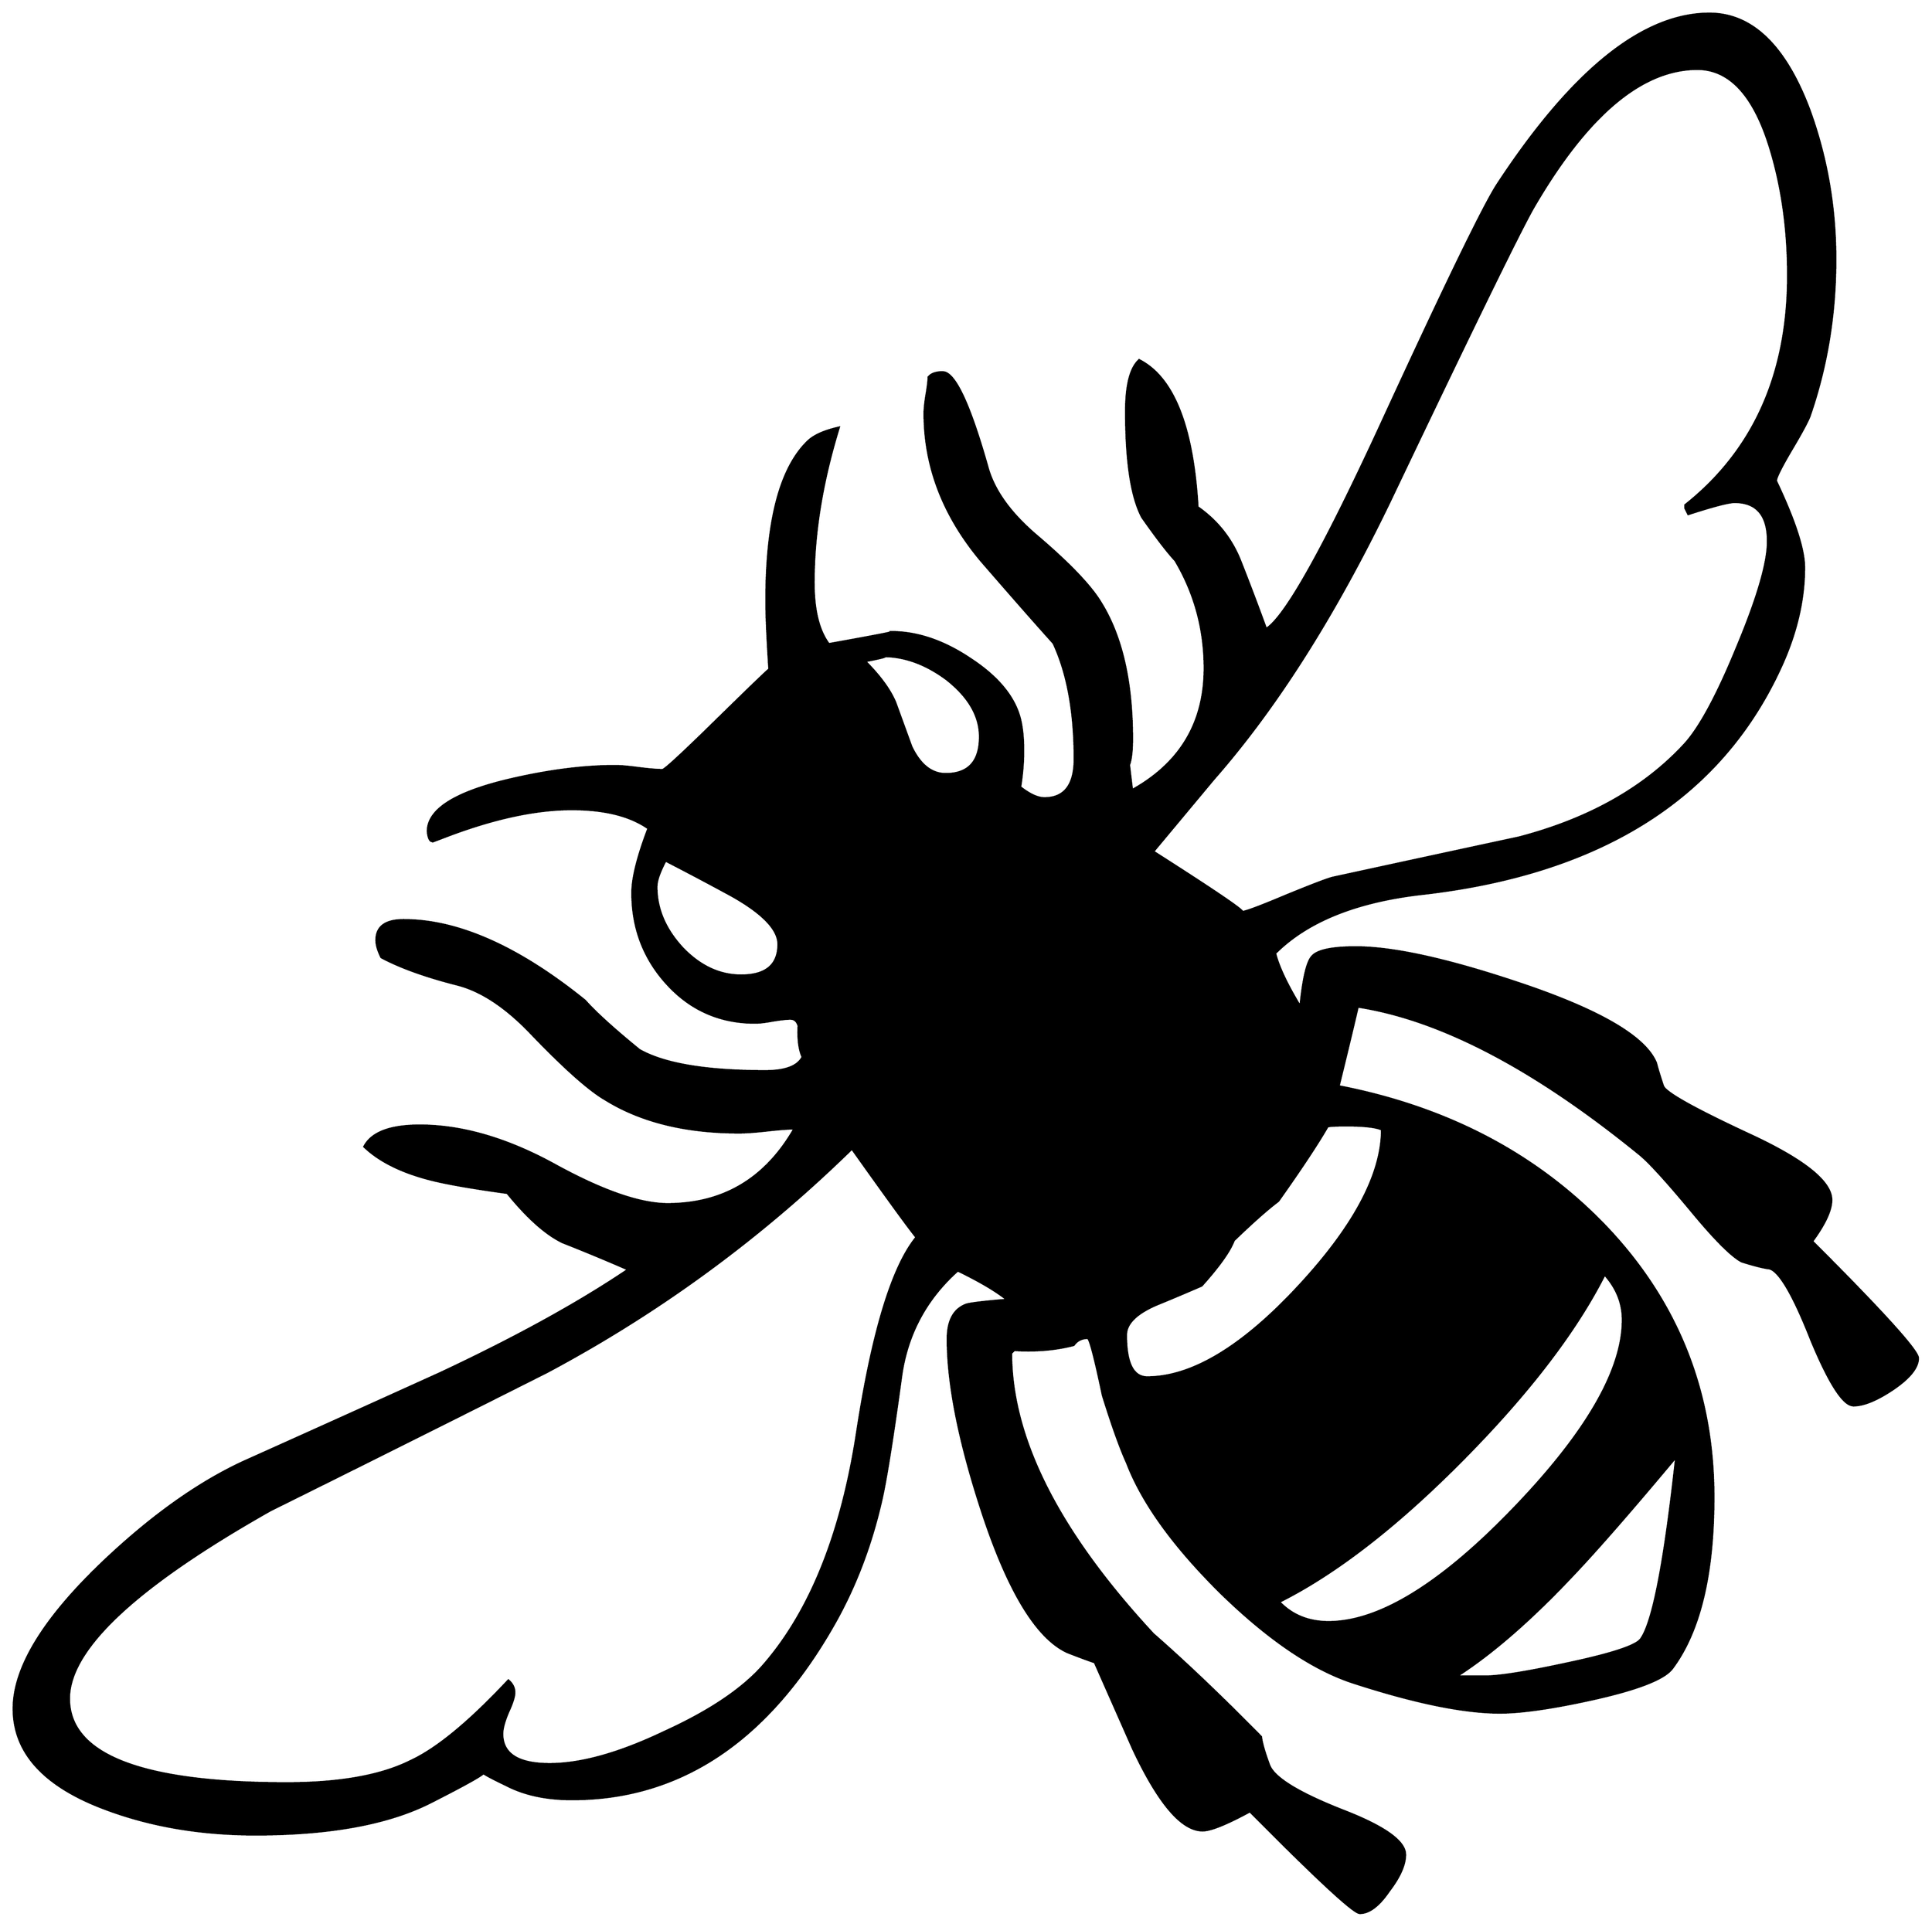 


\begin{tikzpicture}[y=0.80pt, x=0.80pt, yscale=-1.0, xscale=1.0, inner sep=0pt, outer sep=0pt]
\begin{scope}[shift={(100.0,1735.0)},nonzero rule]
  \path[draw=.,fill=.,line width=1.600pt] (1972.0,-219.0) ..
    controls (1972.0,-209.667) and (1963.667,-199.333) ..
    (1947.0,-188.0) .. controls (1931.0,-177.333) and
    (1918.0,-172.0) .. (1908.0,-172.0) .. controls
    (1898.0,-172.0) and (1884.0,-193.667) .. (1866.0,-237.0) ..
    controls (1848.667,-281.0) and (1835.0,-304.667) ..
    (1825.0,-308.0) .. controls (1819.0,-308.667) and
    (1809.667,-311.0) .. (1797.0,-315.0) .. controls
    (1787.0,-320.333) and (1770.667,-336.667) .. (1748.0,-364.0) ..
    controls (1722.0,-395.333) and (1704.333,-414.667) ..
    (1695.0,-422.0) .. controls (1591.0,-506.667) and
    (1498.0,-555.333) .. (1416.0,-568.0) .. controls
    (1412.0,-550.667) and (1405.667,-524.333) .. (1397.0,-489.0) ..
    controls (1503.667,-468.333) and (1591.333,-422.667) ..
    (1660.0,-352.0) .. controls (1732.667,-276.667) and
    (1769.0,-186.333) .. (1769.0,-81.0) .. controls (1769.0,-4.333)
    and (1755.333,52.333) .. (1728.0,89.0) .. controls (1720.0,99.667)
    and (1693.333,110.0) .. (1648.0,120.0) .. controls
    (1608.667,128.667) and (1578.333,133.0) .. (1557.0,133.0) ..
    controls (1521.667,133.0) and (1474.0,123.333) .. (1414.0,104.0)
    .. controls (1373.333,91.333) and (1329.0,61.667) .. (1281.0,15.0)
    .. controls (1233.667,-31.667) and (1202.333,-75.0) ..
    (1187.0,-115.0) .. controls (1180.333,-129.667) and
    (1172.333,-152.0) .. (1163.0,-182.0) .. controls
    (1155.0,-220.0) and (1150.0,-239.0) .. (1148.0,-239.0) ..
    controls (1142.0,-239.0) and (1137.333,-236.667) ..
    (1134.0,-232.0) .. controls (1116.0,-227.333) and
    (1096.333,-225.667) .. (1075.0,-227.0) -- (1072.0,-224.0) ..
    controls (1072.0,-139.333) and (1119.0,-46.333) .. (1213.0,55.0)
    .. controls (1245.0,83.0) and (1280.667,117.0) ..
    (1320.0,157.0) .. controls (1320.667,163.0) and (1323.333,172.333)
    .. (1328.0,185.0) .. controls (1332.667,197.667) and
    (1357.0,212.667) .. (1401.0,230.0) .. controls (1442.333,246.0)
    and (1463.0,260.667) .. (1463.0,274.0) .. controls
    (1463.0,284.0) and (1457.667,296.0) .. (1447.0,310.0) ..
    controls (1437.0,324.667) and (1427.333,332.0) .. (1418.0,332.0)
    .. controls (1412.0,332.0) and (1375.667,298.333) ..
    (1309.0,231.0) .. controls (1285.667,243.667) and (1270.0,250.0)
    .. (1262.0,250.0) .. controls (1241.333,250.0) and
    (1218.333,223.0) .. (1193.0,169.0) .. controls (1180.333,140.333)
    and (1167.667,111.667) .. (1155.0,83.0) .. controls
    (1149.0,81.0) and (1140.0,77.667) .. (1128.0,73.0) .. controls
    (1097.333,59.0) and (1069.0,12.333) .. (1043.0,-67.0) ..
    controls (1020.333,-136.333) and (1009.0,-193.333) ..
    (1009.0,-238.0) .. controls (1009.0,-256.0) and
    (1015.0,-267.333) .. (1027.0,-272.0) .. controls
    (1030.333,-273.333) and (1044.0,-275.0) .. (1068.0,-277.0) ..
    controls (1057.333,-285.667) and (1041.0,-295.333) ..
    (1019.0,-306.0) .. controls (987.667,-278.0) and
    (969.0,-243.333) .. (963.0,-202.0) .. controls (954.333,-138.667)
    and (947.667,-97.0) .. (943.0,-77.0) .. controls (933.0,-33.667)
    and (918.0,6.0) .. (898.0,42.0) .. controls (832.0,160.0)
    and (744.667,219.0) .. (636.0,219.0) .. controls (610.667,219.0)
    and (589.0,214.333) .. (571.0,205.0) .. controls (553.0,196.333)
    and (545.333,192.0) .. (548.0,192.0) .. controls (552.667,192.0)
    and (535.333,202.0) .. (496.0,222.0) .. controls (454.0,243.333)
    and (396.0,254.0) .. (322.0,254.0) .. controls (268.0,254.0)
    and (218.667,245.667) .. (174.0,229.0) .. controls (112.667,206.333)
    and (82.0,173.0) .. (82.0,129.0) .. controls (82.0,89.0) and
    (110.667,41.333) .. (168.0,-14.0) .. controls (216.667,-60.667) and
    (264.0,-94.667) .. (310.0,-116.0) .. controls (375.333,-145.333)
    and (440.333,-174.667) .. (505.0,-204.0) .. controls
    (580.333,-239.333) and (642.667,-273.667) .. (692.0,-307.0) ..
    controls (670.667,-316.333) and (649.0,-325.333) .. (627.0,-334.0)
    .. controls (610.333,-342.0) and (592.0,-358.333) ..
    (572.0,-383.0) .. controls (538.0,-387.667) and (513.0,-392.0)
    .. (497.0,-396.0) .. controls (467.667,-403.333) and
    (445.333,-414.333) .. (430.0,-429.0) .. controls (437.333,-443.0)
    and (455.667,-450.0) .. (485.0,-450.0) .. controls
    (527.0,-450.0) and (571.667,-437.0) .. (619.0,-411.0) ..
    controls (666.333,-385.0) and (703.667,-372.0) .. (731.0,-372.0)
    .. controls (786.333,-372.0) and (828.333,-397.0) ..
    (857.0,-447.0) .. controls (851.0,-447.0) and (842.0,-446.333)
    .. (830.0,-445.0) .. controls (818.0,-443.667) and
    (808.667,-443.0) .. (802.0,-443.0) .. controls (748.667,-443.0)
    and (704.333,-454.0) .. (669.0,-476.0) .. controls
    (653.0,-485.333) and (628.667,-507.0) .. (596.0,-541.0) ..
    controls (570.667,-567.667) and (546.0,-584.0) .. (522.0,-590.0)
    .. controls (490.667,-598.0) and (465.667,-607.0) ..
    (447.0,-617.0) .. controls (443.667,-623.667) and (442.0,-629.333)
    .. (442.0,-634.0) .. controls (442.0,-647.333) and
    (451.0,-654.0) .. (469.0,-654.0) .. controls (523.0,-654.0)
    and (583.0,-627.333) .. (649.0,-574.0) .. controls
    (659.667,-562.0) and (677.667,-545.667) .. (703.0,-525.0) ..
    controls (727.667,-511.0) and (769.333,-504.0) .. (828.0,-504.0)
    .. controls (848.0,-504.0) and (860.333,-508.667) ..
    (865.0,-518.0) .. controls (861.667,-525.333) and (860.333,-535.667)
    .. (861.0,-549.0) .. controls (859.667,-553.667) and
    (857.0,-556.0) .. (853.0,-556.0) .. controls (849.0,-556.0)
    and (843.0,-555.333) .. (835.0,-554.0) .. controls
    (827.667,-552.667) and (822.0,-552.0) .. (818.0,-552.0) ..
    controls (783.333,-552.0) and (754.333,-564.667) .. (731.0,-590.0)
    .. controls (707.667,-615.333) and (696.0,-645.667) ..
    (696.0,-681.0) .. controls (696.0,-695.667) and (701.333,-717.0)
    .. (712.0,-745.0) .. controls (694.0,-757.667) and
    (668.667,-764.0) .. (636.0,-764.0) .. controls (598.667,-764.0)
    and (555.333,-754.333) .. (506.0,-735.0) .. controls
    (500.667,-733.0) and (498.0,-732.0) .. (498.0,-732.0) ..
    controls (495.333,-732.0) and (493.667,-735.333) .. (493.0,-742.0)
    .. controls (493.0,-763.333) and (519.333,-780.333) ..
    (572.0,-793.0) .. controls (611.333,-802.333) and (647.0,-807.0)
    .. (679.0,-807.0) .. controls (684.333,-807.0) and
    (692.0,-806.333) .. (702.0,-805.0) .. controls (712.667,-803.667)
    and (720.667,-803.0) .. (726.0,-803.0) .. controls
    (728.0,-803.0) and (744.667,-818.333) .. (776.0,-849.0) ..
    controls (811.333,-883.667) and (830.0,-901.667) .. (832.0,-903.0)
    .. controls (830.0,-933.667) and (829.0,-956.333) ..
    (829.0,-971.0) .. controls (829.0,-1049.667) and
    (842.667,-1102.333) .. (870.0,-1129.0) .. controls
    (876.0,-1135.0) and (886.333,-1139.667) .. (901.0,-1143.0) ..
    controls (884.333,-1089.0) and (876.0,-1037.667) ..
    (876.0,-989.0) .. controls (876.0,-961.667) and (881.0,-941.333)
    .. (891.0,-928.0) .. controls (935.667,-936.0) and
    (956.333,-940.0) .. (953.0,-940.0) .. controls (979.0,-940.0)
    and (1005.333,-931.0) .. (1032.0,-913.0) .. controls
    (1061.333,-893.667) and (1078.0,-872.0) .. (1082.0,-848.0) ..
    controls (1083.333,-840.667) and (1084.0,-832.0) ..
    (1084.0,-822.0) .. controls (1084.0,-810.667) and
    (1083.0,-798.667) .. (1081.0,-786.0) .. controls
    (1090.333,-778.667) and (1098.333,-775.0) .. (1105.0,-775.0) ..
    controls (1125.0,-775.0) and (1135.0,-788.0) ..
    (1135.0,-814.0) .. controls (1135.0,-860.667) and
    (1128.0,-899.0) .. (1114.0,-929.0) .. controls
    (1096.0,-949.0) and (1072.0,-976.333) .. (1042.0,-1011.0) ..
    controls (1004.667,-1055.667) and (986.0,-1104.333) ..
    (986.0,-1157.0) .. controls (986.0,-1161.667) and
    (986.667,-1168.0) .. (988.0,-1176.0) .. controls
    (989.333,-1184.0) and (990.0,-1189.667) .. (990.0,-1193.0) ..
    controls (992.667,-1196.333) and (997.333,-1198.0) ..
    (1004.0,-1198.0) .. controls (1016.0,-1198.0) and
    (1031.0,-1166.0) .. (1049.0,-1102.0) .. controls
    (1055.667,-1079.333) and (1072.0,-1057.0) .. (1098.0,-1035.0) ..
    controls (1130.0,-1007.667) and (1151.0,-985.667) ..
    (1161.0,-969.0) .. controls (1181.667,-935.667) and
    (1192.0,-890.667) .. (1192.0,-834.0) .. controls
    (1192.0,-822.0) and (1191.0,-813.333) .. (1189.0,-808.0) --
    (1192.0,-783.0) .. controls (1240.0,-809.667) and
    (1264.0,-850.0) .. (1264.0,-904.0) .. controls
    (1264.0,-942.667) and (1254.333,-978.333) .. (1235.0,-1011.0) ..
    controls (1227.0,-1019.667) and (1216.0,-1034.0) ..
    (1202.0,-1054.0) .. controls (1191.333,-1074.0) and
    (1186.0,-1109.0) .. (1186.0,-1159.0) .. controls
    (1186.0,-1185.0) and (1190.333,-1202.0) .. (1199.0,-1210.0) ..
    controls (1233.0,-1192.667) and (1252.333,-1144.0) ..
    (1257.0,-1064.0) .. controls (1277.0,-1050.0) and
    (1291.333,-1031.667) .. (1300.0,-1009.0) .. controls
    (1308.667,-987.0) and (1317.0,-965.0) .. (1325.0,-943.0) ..
    controls (1343.667,-954.333) and (1381.333,-1021.333) ..
    (1438.0,-1144.0) .. controls (1502.667,-1284.667) and
    (1541.667,-1365.0) .. (1555.0,-1385.0) .. controls
    (1629.0,-1497.667) and (1699.0,-1554.0) .. (1765.0,-1554.0) ..
    controls (1807.0,-1554.0) and (1840.0,-1522.333) ..
    (1864.0,-1459.0) .. controls (1881.333,-1411.667) and
    (1890.0,-1362.0) .. (1890.0,-1310.0) .. controls
    (1890.0,-1256.0) and (1881.667,-1204.667) .. (1865.0,-1156.0) ..
    controls (1863.667,-1151.333) and (1857.667,-1140.0) ..
    (1847.0,-1122.0) .. controls (1836.333,-1104.0) and
    (1831.0,-1093.333) .. (1831.0,-1090.0) .. controls
    (1849.667,-1050.667) and (1859.0,-1022.0) .. (1859.0,-1004.0) ..
    controls (1859.0,-973.333) and (1852.0,-942.0) ..
    (1838.0,-910.0) .. controls (1779.333,-777.333) and
    (1660.333,-700.667) .. (1481.0,-680.0) .. controls
    (1415.0,-672.667) and (1366.0,-653.0) .. (1334.0,-621.0) ..
    controls (1337.333,-607.667) and (1345.667,-590.0) ..
    (1359.0,-568.0) .. controls (1361.667,-594.667) and
    (1365.333,-611.0) .. (1370.0,-617.0) .. controls
    (1374.667,-623.667) and (1389.333,-627.0) .. (1414.0,-627.0) ..
    controls (1451.333,-627.0) and (1505.667,-615.0) ..
    (1577.0,-591.0) .. controls (1656.333,-564.333) and
    (1701.333,-538.0) .. (1712.0,-512.0) .. controls
    (1713.333,-506.667) and (1715.667,-499.0) .. (1719.0,-489.0) ..
    controls (1721.667,-482.333) and (1751.0,-466.0) ..
    (1807.0,-440.0) .. controls (1859.667,-415.333) and
    (1886.0,-394.0) .. (1886.0,-376.0) .. controls
    (1886.0,-366.0) and (1879.667,-352.333) .. (1867.0,-335.0) ..
    controls (1937.0,-265.0) and (1972.0,-226.333) ..
    (1972.0,-219.0) -- cycle(1843.0,-1294.0) .. controls
    (1843.0,-1338.667) and (1837.333,-1380.0) .. (1826.0,-1418.0) ..
    controls (1810.0,-1472.0) and (1785.667,-1499.0) ..
    (1753.0,-1499.0) .. controls (1697.667,-1499.0) and
    (1643.333,-1453.0) .. (1590.0,-1361.0) .. controls
    (1576.0,-1336.333) and (1528.667,-1239.333) .. (1448.0,-1070.0) ..
    controls (1393.333,-956.667) and (1335.0,-864.667) ..
    (1273.0,-794.0) .. controls (1259.667,-778.0) and
    (1239.667,-754.0) .. (1213.0,-722.0) .. controls
    (1275.667,-682.0) and (1305.0,-662.0) .. (1301.0,-662.0) ..
    controls (1304.333,-662.0) and (1318.667,-667.333) ..
    (1344.0,-678.0) .. controls (1370.0,-688.667) and
    (1385.667,-694.667) .. (1391.0,-696.0) .. controls
    (1452.333,-709.333) and (1514.0,-722.667) .. (1576.0,-736.0) ..
    controls (1644.667,-754.0) and (1699.0,-784.333) ..
    (1739.0,-827.0) .. controls (1754.333,-843.0) and
    (1772.0,-875.333) .. (1792.0,-924.0) .. controls
    (1812.667,-973.333) and (1823.0,-1008.667) .. (1823.0,-1030.0) ..
    controls (1823.0,-1056.0) and (1812.0,-1069.0) ..
    (1790.0,-1069.0) .. controls (1784.0,-1069.0) and
    (1768.667,-1065.0) .. (1744.0,-1057.0) -- (1741.0,-1063.0) --
    (1741.0,-1066.0) .. controls (1809.0,-1120.0) and
    (1843.0,-1196.0) .. (1843.0,-1294.0) -- cycle(1041.0,-836.0)
    .. controls (1041.0,-856.667) and (1030.0,-875.667) ..
    (1008.0,-893.0) .. controls (987.333,-908.333) and
    (966.333,-916.0) .. (945.0,-916.0) .. controls (950.333,-916.0)
    and (944.333,-914.333) .. (927.0,-911.0) .. controls
    (941.667,-896.333) and (951.667,-882.667) .. (957.0,-870.0) ..
    controls (962.333,-855.333) and (967.667,-840.667) .. (973.0,-826.0)
    .. controls (981.667,-808.0) and (993.0,-799.0) ..
    (1007.0,-799.0) .. controls (1029.667,-799.0) and
    (1041.0,-811.333) .. (1041.0,-836.0) -- cycle(1440.0,-446.0)
    .. controls (1434.0,-448.667) and (1422.333,-450.0) ..
    (1405.0,-450.0) .. controls (1394.333,-450.0) and
    (1388.0,-449.667) .. (1386.0,-449.0) .. controls
    (1376.0,-431.667) and (1359.667,-407.0) .. (1337.0,-375.0) ..
    controls (1326.333,-367.0) and (1311.667,-354.0) ..
    (1293.0,-336.0) .. controls (1289.0,-325.333) and
    (1278.333,-310.333) .. (1261.0,-291.0) .. controls
    (1245.667,-284.333) and (1230.667,-278.0) .. (1216.0,-272.0) ..
    controls (1196.0,-263.333) and (1186.0,-253.333) ..
    (1186.0,-242.0) .. controls (1186.0,-214.0) and
    (1193.0,-200.0) .. (1207.0,-200.0) .. controls
    (1251.0,-200.0) and (1300.667,-229.667) .. (1356.0,-289.0) ..
    controls (1412.0,-349.0) and (1440.0,-401.333) ..
    (1440.0,-446.0) -- cycle(1679.0,-257.0) .. controls
    (1679.0,-273.667) and (1673.0,-288.667) .. (1661.0,-302.0) ..
    controls (1632.333,-245.333) and (1585.333,-184.0) ..
    (1520.0,-118.0) .. controls (1454.667,-52.0) and (1394.0,-5.0)
    .. (1338.0,23.0) .. controls (1350.667,36.333) and (1367.0,43.0)
    .. (1387.0,43.0) .. controls (1437.0,43.0) and (1498.0,5.667)
    .. (1570.0,-69.0) .. controls (1642.667,-144.333) and
    (1679.0,-207.0) .. (1679.0,-257.0) -- cycle(1732.0,-121.0)
    .. controls (1688.0,-68.333) and (1654.0,-29.333) ..
    (1630.0,-4.0) .. controls (1588.0,40.667) and (1549.333,74.333) ..
    (1514.0,97.0) -- (1543.0,97.0) .. controls (1557.0,97.0) and
    (1584.0,92.667) .. (1624.0,84.0) .. controls (1668.0,74.667) and
    (1692.333,66.667) .. (1697.0,60.0) .. controls (1709.0,43.333) and
    (1720.667,-17.0) .. (1732.0,-121.0) -- cycle(841.0,-630.0) ..
    controls (841.0,-644.667) and (825.667,-660.667) .. (795.0,-678.0)
    .. controls (773.0,-690.0) and (751.0,-701.667) ..
    (729.0,-713.0) .. controls (723.0,-701.667) and (720.0,-693.0)
    .. (720.0,-687.0) .. controls (720.0,-665.0) and
    (728.667,-644.667) .. (746.0,-626.0) .. controls (763.333,-608.0)
    and (782.667,-599.0) .. (804.0,-599.0) .. controls
    (828.667,-599.0) and (841.0,-609.333) .. (841.0,-630.0) --
    cycle(978.0,-339.0) .. controls (971.333,-347.0) and
    (950.0,-376.333) .. (914.0,-427.0) .. controls (823.333,-338.333)
    and (722.333,-264.333) .. (611.0,-205.0) .. controls
    (519.667,-159.0) and (428.333,-113.333) .. (337.0,-68.0) ..
    controls (203.667,7.333) and (137.0,69.667) .. (137.0,119.0) ..
    controls (137.0,175.0) and (209.0,203.0) .. (353.0,203.0) ..
    controls (405.667,203.0) and (446.667,195.667) .. (476.0,181.0) ..
    controls (502.0,169.0) and (534.333,142.333) .. (573.0,101.0) ..
    controls (577.0,104.333) and (579.0,108.333) .. (579.0,113.0) ..
    controls (579.0,117.0) and (577.0,123.333) .. (573.0,132.0) ..
    controls (569.0,141.333) and (567.0,148.667) .. (567.0,154.0) ..
    controls (567.0,174.0) and (582.667,184.0) .. (614.0,184.0) ..
    controls (645.333,184.0) and (683.333,173.333) .. (728.0,152.0) ..
    controls (773.333,131.333) and (806.333,109.0) .. (827.0,85.0) ..
    controls (873.0,31.667) and (903.667,-45.0) .. (919.0,-145.0) ..
    controls (934.333,-245.0) and (954.0,-309.667) .. (978.0,-339.0)
    -- cycle;
\end{scope}

\end{tikzpicture}

